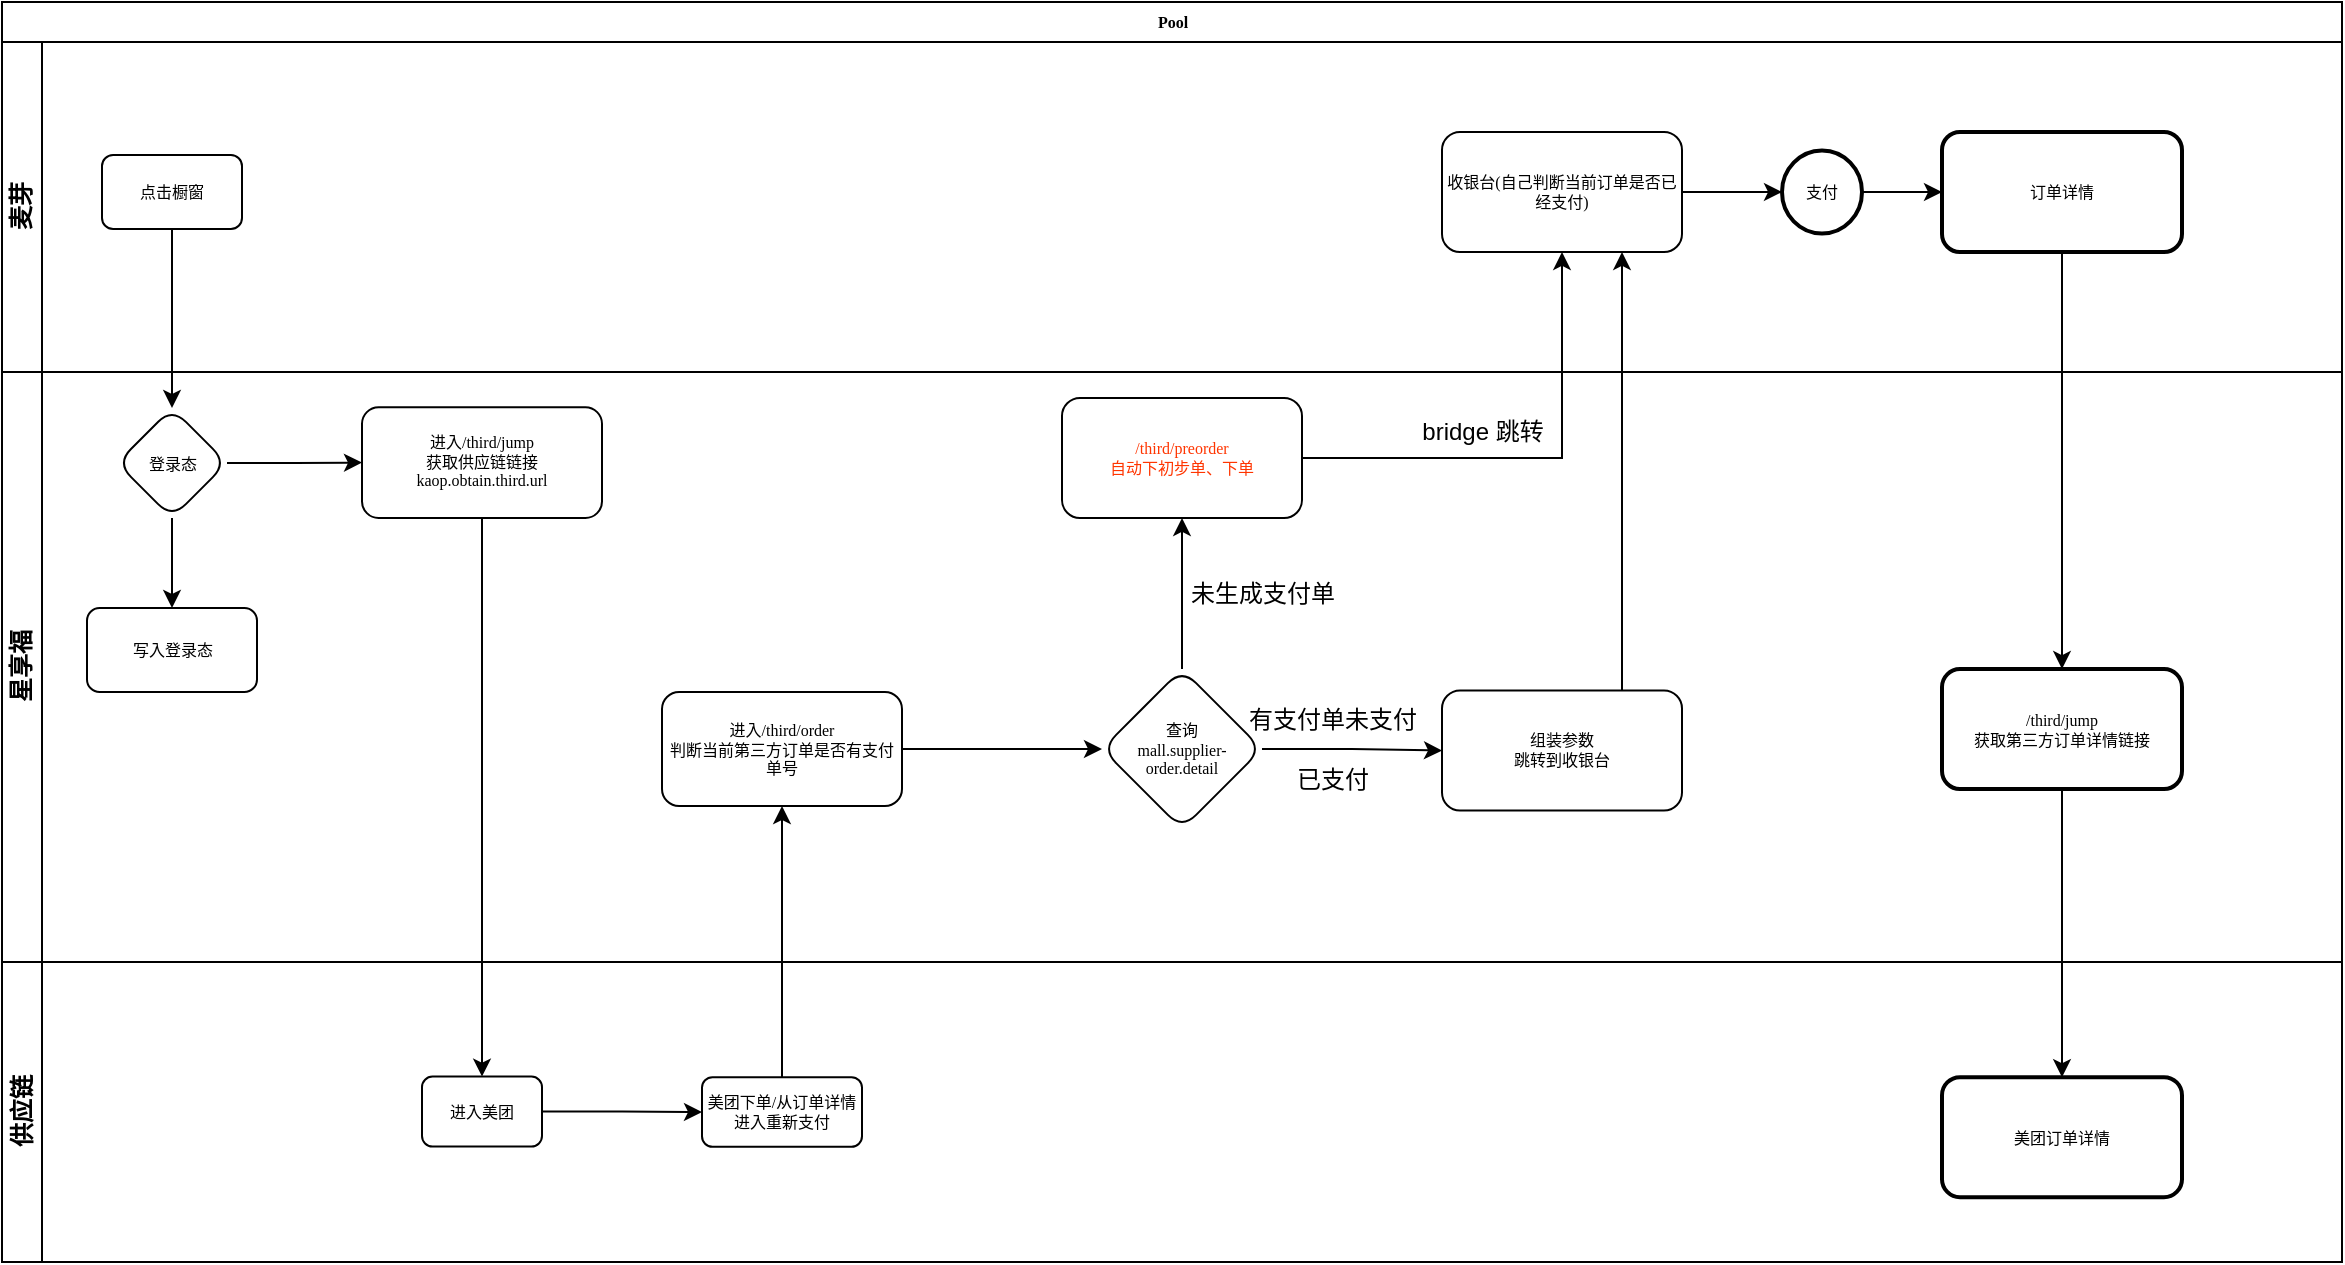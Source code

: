 <mxfile version="21.6.1" type="github">
  <diagram name="Page-1" id="c7488fd3-1785-93aa-aadb-54a6760d102a">
    <mxGraphModel dx="1593" dy="892" grid="1" gridSize="10" guides="1" tooltips="1" connect="1" arrows="1" fold="1" page="1" pageScale="1" pageWidth="1100" pageHeight="850" background="none" math="0" shadow="0">
      <root>
        <mxCell id="0" />
        <mxCell id="1" parent="0" />
        <mxCell id="2b4e8129b02d487f-1" value="Pool" style="swimlane;html=1;childLayout=stackLayout;horizontal=1;startSize=20;horizontalStack=0;rounded=0;shadow=0;labelBackgroundColor=none;strokeWidth=1;fontFamily=Verdana;fontSize=8;align=center;" parent="1" vertex="1">
          <mxGeometry x="180" y="70" width="1170" height="630" as="geometry" />
        </mxCell>
        <mxCell id="2b4e8129b02d487f-2" value="麦芽" style="swimlane;html=1;startSize=20;horizontal=0;" parent="2b4e8129b02d487f-1" vertex="1">
          <mxGeometry y="20" width="1170" height="165" as="geometry" />
        </mxCell>
        <mxCell id="2b4e8129b02d487f-6" value="点击橱窗" style="rounded=1;whiteSpace=wrap;html=1;shadow=0;labelBackgroundColor=none;strokeWidth=1;fontFamily=Verdana;fontSize=8;align=center;" parent="2b4e8129b02d487f-2" vertex="1">
          <mxGeometry x="50" y="56.5" width="70" height="37" as="geometry" />
        </mxCell>
        <mxCell id="MGzKOpBgtK-zO4pnunzB-31" value="" style="edgeStyle=orthogonalEdgeStyle;rounded=0;orthogonalLoop=1;jettySize=auto;html=1;" edge="1" parent="2b4e8129b02d487f-2" source="MGzKOpBgtK-zO4pnunzB-23" target="MGzKOpBgtK-zO4pnunzB-30">
          <mxGeometry relative="1" as="geometry" />
        </mxCell>
        <mxCell id="MGzKOpBgtK-zO4pnunzB-23" value="收银台(自己判断当前订单是否已经支付)" style="whiteSpace=wrap;html=1;fontSize=8;fontFamily=Verdana;rounded=1;shadow=0;labelBackgroundColor=none;strokeWidth=1;" vertex="1" parent="2b4e8129b02d487f-2">
          <mxGeometry x="720" y="44.995" width="120" height="60" as="geometry" />
        </mxCell>
        <mxCell id="MGzKOpBgtK-zO4pnunzB-29" value="bridge 跳转" style="text;html=1;align=center;verticalAlign=middle;resizable=0;points=[];autosize=1;strokeColor=none;fillColor=none;" vertex="1" parent="2b4e8129b02d487f-2">
          <mxGeometry x="700" y="180" width="80" height="30" as="geometry" />
        </mxCell>
        <mxCell id="MGzKOpBgtK-zO4pnunzB-33" value="" style="edgeStyle=orthogonalEdgeStyle;rounded=0;orthogonalLoop=1;jettySize=auto;html=1;" edge="1" parent="2b4e8129b02d487f-2" source="MGzKOpBgtK-zO4pnunzB-30" target="MGzKOpBgtK-zO4pnunzB-32">
          <mxGeometry relative="1" as="geometry" />
        </mxCell>
        <mxCell id="MGzKOpBgtK-zO4pnunzB-30" value="支付" style="ellipse;whiteSpace=wrap;html=1;fontSize=8;fontFamily=Verdana;rounded=1;shadow=0;labelBackgroundColor=none;strokeWidth=2;" vertex="1" parent="2b4e8129b02d487f-2">
          <mxGeometry x="890" y="54.25" width="40" height="41.49" as="geometry" />
        </mxCell>
        <mxCell id="MGzKOpBgtK-zO4pnunzB-32" value="订单详情" style="whiteSpace=wrap;html=1;fontSize=8;fontFamily=Verdana;rounded=1;shadow=0;labelBackgroundColor=none;strokeWidth=2;" vertex="1" parent="2b4e8129b02d487f-2">
          <mxGeometry x="970" y="44.995" width="120" height="60" as="geometry" />
        </mxCell>
        <mxCell id="2b4e8129b02d487f-3" value="星享福" style="swimlane;html=1;startSize=20;horizontal=0;" parent="2b4e8129b02d487f-1" vertex="1">
          <mxGeometry y="185" width="1170" height="295" as="geometry" />
        </mxCell>
        <mxCell id="MGzKOpBgtK-zO4pnunzB-4" value="" style="edgeStyle=orthogonalEdgeStyle;rounded=0;orthogonalLoop=1;jettySize=auto;html=1;" edge="1" parent="2b4e8129b02d487f-3" source="MGzKOpBgtK-zO4pnunzB-1" target="MGzKOpBgtK-zO4pnunzB-3">
          <mxGeometry relative="1" as="geometry" />
        </mxCell>
        <mxCell id="MGzKOpBgtK-zO4pnunzB-6" value="" style="edgeStyle=orthogonalEdgeStyle;rounded=0;orthogonalLoop=1;jettySize=auto;html=1;" edge="1" parent="2b4e8129b02d487f-3" source="MGzKOpBgtK-zO4pnunzB-1" target="MGzKOpBgtK-zO4pnunzB-5">
          <mxGeometry relative="1" as="geometry" />
        </mxCell>
        <mxCell id="MGzKOpBgtK-zO4pnunzB-1" value="登录态" style="rhombus;whiteSpace=wrap;html=1;fontSize=8;fontFamily=Verdana;rounded=1;shadow=0;labelBackgroundColor=none;strokeWidth=1;" vertex="1" parent="2b4e8129b02d487f-3">
          <mxGeometry x="57.5" y="18" width="55" height="55" as="geometry" />
        </mxCell>
        <mxCell id="MGzKOpBgtK-zO4pnunzB-3" value="写入登录态" style="whiteSpace=wrap;html=1;fontSize=8;fontFamily=Verdana;rounded=1;shadow=0;labelBackgroundColor=none;strokeWidth=1;" vertex="1" parent="2b4e8129b02d487f-3">
          <mxGeometry x="42.5" y="118" width="85" height="42" as="geometry" />
        </mxCell>
        <mxCell id="MGzKOpBgtK-zO4pnunzB-5" value="进入/third/jump&lt;br&gt;获取供应链链接&lt;br&gt;kaop.obtain.third.url" style="whiteSpace=wrap;html=1;fontSize=8;fontFamily=Verdana;rounded=1;shadow=0;labelBackgroundColor=none;strokeWidth=1;" vertex="1" parent="2b4e8129b02d487f-3">
          <mxGeometry x="180" y="17.62" width="120" height="55.38" as="geometry" />
        </mxCell>
        <mxCell id="MGzKOpBgtK-zO4pnunzB-14" value="" style="edgeStyle=orthogonalEdgeStyle;rounded=0;orthogonalLoop=1;jettySize=auto;html=1;" edge="1" parent="2b4e8129b02d487f-3" source="MGzKOpBgtK-zO4pnunzB-11" target="MGzKOpBgtK-zO4pnunzB-13">
          <mxGeometry relative="1" as="geometry" />
        </mxCell>
        <mxCell id="MGzKOpBgtK-zO4pnunzB-11" value="&lt;div&gt;进入/third/order&lt;/div&gt;&lt;div&gt;判断当前第三方订单是否有支付单号&lt;/div&gt;" style="whiteSpace=wrap;html=1;fontSize=8;fontFamily=Verdana;rounded=1;shadow=0;labelBackgroundColor=none;strokeWidth=1;" vertex="1" parent="2b4e8129b02d487f-3">
          <mxGeometry x="330" y="160" width="120" height="57.01" as="geometry" />
        </mxCell>
        <mxCell id="MGzKOpBgtK-zO4pnunzB-16" value="" style="edgeStyle=orthogonalEdgeStyle;rounded=0;orthogonalLoop=1;jettySize=auto;html=1;" edge="1" parent="2b4e8129b02d487f-3" source="MGzKOpBgtK-zO4pnunzB-13" target="MGzKOpBgtK-zO4pnunzB-15">
          <mxGeometry relative="1" as="geometry" />
        </mxCell>
        <mxCell id="MGzKOpBgtK-zO4pnunzB-20" value="" style="edgeStyle=orthogonalEdgeStyle;rounded=0;orthogonalLoop=1;jettySize=auto;html=1;" edge="1" parent="2b4e8129b02d487f-3" source="MGzKOpBgtK-zO4pnunzB-13" target="MGzKOpBgtK-zO4pnunzB-19">
          <mxGeometry relative="1" as="geometry" />
        </mxCell>
        <mxCell id="MGzKOpBgtK-zO4pnunzB-13" value="查询&lt;br&gt;mall.supplier-order.detail" style="rhombus;whiteSpace=wrap;html=1;fontSize=8;fontFamily=Verdana;rounded=1;shadow=0;labelBackgroundColor=none;strokeWidth=1;" vertex="1" parent="2b4e8129b02d487f-3">
          <mxGeometry x="550" y="148.505" width="80" height="80" as="geometry" />
        </mxCell>
        <mxCell id="MGzKOpBgtK-zO4pnunzB-15" value="&lt;font color=&quot;#ff3500&quot;&gt;/third/preorder&lt;br&gt;自动下初步单、下单&lt;/font&gt;" style="whiteSpace=wrap;html=1;fontSize=8;fontFamily=Verdana;rounded=1;shadow=0;labelBackgroundColor=none;strokeWidth=1;" vertex="1" parent="2b4e8129b02d487f-3">
          <mxGeometry x="530" y="12.995" width="120" height="60" as="geometry" />
        </mxCell>
        <mxCell id="MGzKOpBgtK-zO4pnunzB-19" value="组装参数&lt;br&gt;跳转到收银台" style="whiteSpace=wrap;html=1;fontSize=8;fontFamily=Verdana;rounded=1;shadow=0;labelBackgroundColor=none;strokeWidth=1;" vertex="1" parent="2b4e8129b02d487f-3">
          <mxGeometry x="720" y="159.255" width="120" height="60" as="geometry" />
        </mxCell>
        <mxCell id="MGzKOpBgtK-zO4pnunzB-26" value="未生成支付单" style="text;html=1;align=center;verticalAlign=middle;resizable=0;points=[];autosize=1;strokeColor=none;fillColor=none;" vertex="1" parent="2b4e8129b02d487f-3">
          <mxGeometry x="580" y="96" width="100" height="30" as="geometry" />
        </mxCell>
        <mxCell id="MGzKOpBgtK-zO4pnunzB-27" value="有支付单未支付" style="text;html=1;align=center;verticalAlign=middle;resizable=0;points=[];autosize=1;strokeColor=none;fillColor=none;" vertex="1" parent="2b4e8129b02d487f-3">
          <mxGeometry x="610" y="159.26" width="110" height="30" as="geometry" />
        </mxCell>
        <mxCell id="MGzKOpBgtK-zO4pnunzB-34" value="/third/jump&lt;br&gt;获取第三方订单详情链接" style="whiteSpace=wrap;html=1;fontSize=8;fontFamily=Verdana;rounded=1;shadow=0;labelBackgroundColor=none;strokeWidth=2;" vertex="1" parent="2b4e8129b02d487f-3">
          <mxGeometry x="970" y="148.51" width="120" height="60" as="geometry" />
        </mxCell>
        <mxCell id="MGzKOpBgtK-zO4pnunzB-28" value="已支付" style="text;html=1;align=center;verticalAlign=middle;resizable=0;points=[];autosize=1;strokeColor=none;fillColor=none;" vertex="1" parent="2b4e8129b02d487f-3">
          <mxGeometry x="635" y="189.26" width="60" height="30" as="geometry" />
        </mxCell>
        <mxCell id="MGzKOpBgtK-zO4pnunzB-2" value="" style="edgeStyle=orthogonalEdgeStyle;rounded=0;orthogonalLoop=1;jettySize=auto;html=1;" edge="1" parent="2b4e8129b02d487f-1" source="2b4e8129b02d487f-6" target="MGzKOpBgtK-zO4pnunzB-1">
          <mxGeometry relative="1" as="geometry" />
        </mxCell>
        <mxCell id="MGzKOpBgtK-zO4pnunzB-24" value="" style="edgeStyle=orthogonalEdgeStyle;rounded=0;orthogonalLoop=1;jettySize=auto;html=1;" edge="1" parent="2b4e8129b02d487f-1" source="MGzKOpBgtK-zO4pnunzB-15" target="MGzKOpBgtK-zO4pnunzB-23">
          <mxGeometry relative="1" as="geometry" />
        </mxCell>
        <mxCell id="MGzKOpBgtK-zO4pnunzB-25" style="edgeStyle=orthogonalEdgeStyle;rounded=0;orthogonalLoop=1;jettySize=auto;html=1;exitX=0.75;exitY=0;exitDx=0;exitDy=0;entryX=0.75;entryY=1;entryDx=0;entryDy=0;" edge="1" parent="2b4e8129b02d487f-1" source="MGzKOpBgtK-zO4pnunzB-19" target="MGzKOpBgtK-zO4pnunzB-23">
          <mxGeometry relative="1" as="geometry" />
        </mxCell>
        <mxCell id="MGzKOpBgtK-zO4pnunzB-35" value="" style="edgeStyle=orthogonalEdgeStyle;rounded=0;orthogonalLoop=1;jettySize=auto;html=1;" edge="1" parent="2b4e8129b02d487f-1" source="MGzKOpBgtK-zO4pnunzB-32" target="MGzKOpBgtK-zO4pnunzB-34">
          <mxGeometry relative="1" as="geometry" />
        </mxCell>
        <mxCell id="MGzKOpBgtK-zO4pnunzB-8" value="" style="edgeStyle=orthogonalEdgeStyle;rounded=0;orthogonalLoop=1;jettySize=auto;html=1;" edge="1" parent="2b4e8129b02d487f-1" source="MGzKOpBgtK-zO4pnunzB-5" target="MGzKOpBgtK-zO4pnunzB-7">
          <mxGeometry relative="1" as="geometry" />
        </mxCell>
        <mxCell id="MGzKOpBgtK-zO4pnunzB-12" value="" style="edgeStyle=orthogonalEdgeStyle;rounded=0;orthogonalLoop=1;jettySize=auto;html=1;" edge="1" parent="2b4e8129b02d487f-1" source="MGzKOpBgtK-zO4pnunzB-9" target="MGzKOpBgtK-zO4pnunzB-11">
          <mxGeometry relative="1" as="geometry" />
        </mxCell>
        <mxCell id="MGzKOpBgtK-zO4pnunzB-37" value="" style="edgeStyle=orthogonalEdgeStyle;rounded=0;orthogonalLoop=1;jettySize=auto;html=1;" edge="1" parent="2b4e8129b02d487f-1" source="MGzKOpBgtK-zO4pnunzB-34" target="MGzKOpBgtK-zO4pnunzB-36">
          <mxGeometry relative="1" as="geometry" />
        </mxCell>
        <mxCell id="2b4e8129b02d487f-4" value="供应链" style="swimlane;html=1;startSize=20;horizontal=0;" parent="2b4e8129b02d487f-1" vertex="1">
          <mxGeometry y="480" width="1170" height="150" as="geometry" />
        </mxCell>
        <mxCell id="MGzKOpBgtK-zO4pnunzB-10" value="" style="edgeStyle=orthogonalEdgeStyle;rounded=0;orthogonalLoop=1;jettySize=auto;html=1;" edge="1" parent="2b4e8129b02d487f-4" source="MGzKOpBgtK-zO4pnunzB-7" target="MGzKOpBgtK-zO4pnunzB-9">
          <mxGeometry relative="1" as="geometry" />
        </mxCell>
        <mxCell id="MGzKOpBgtK-zO4pnunzB-7" value="进入美团" style="whiteSpace=wrap;html=1;fontSize=8;fontFamily=Verdana;rounded=1;shadow=0;labelBackgroundColor=none;strokeWidth=1;" vertex="1" parent="2b4e8129b02d487f-4">
          <mxGeometry x="210" y="57.31" width="60" height="35" as="geometry" />
        </mxCell>
        <mxCell id="MGzKOpBgtK-zO4pnunzB-9" value="美团下单/从订单详情进入重新支付" style="whiteSpace=wrap;html=1;fontSize=8;fontFamily=Verdana;rounded=1;shadow=0;labelBackgroundColor=none;strokeWidth=1;" vertex="1" parent="2b4e8129b02d487f-4">
          <mxGeometry x="350" y="57.59" width="80" height="34.81" as="geometry" />
        </mxCell>
        <mxCell id="MGzKOpBgtK-zO4pnunzB-36" value="美团订单详情" style="whiteSpace=wrap;html=1;fontSize=8;fontFamily=Verdana;rounded=1;shadow=0;labelBackgroundColor=none;strokeWidth=2;" vertex="1" parent="2b4e8129b02d487f-4">
          <mxGeometry x="970" y="57.59" width="120" height="60" as="geometry" />
        </mxCell>
      </root>
    </mxGraphModel>
  </diagram>
</mxfile>
